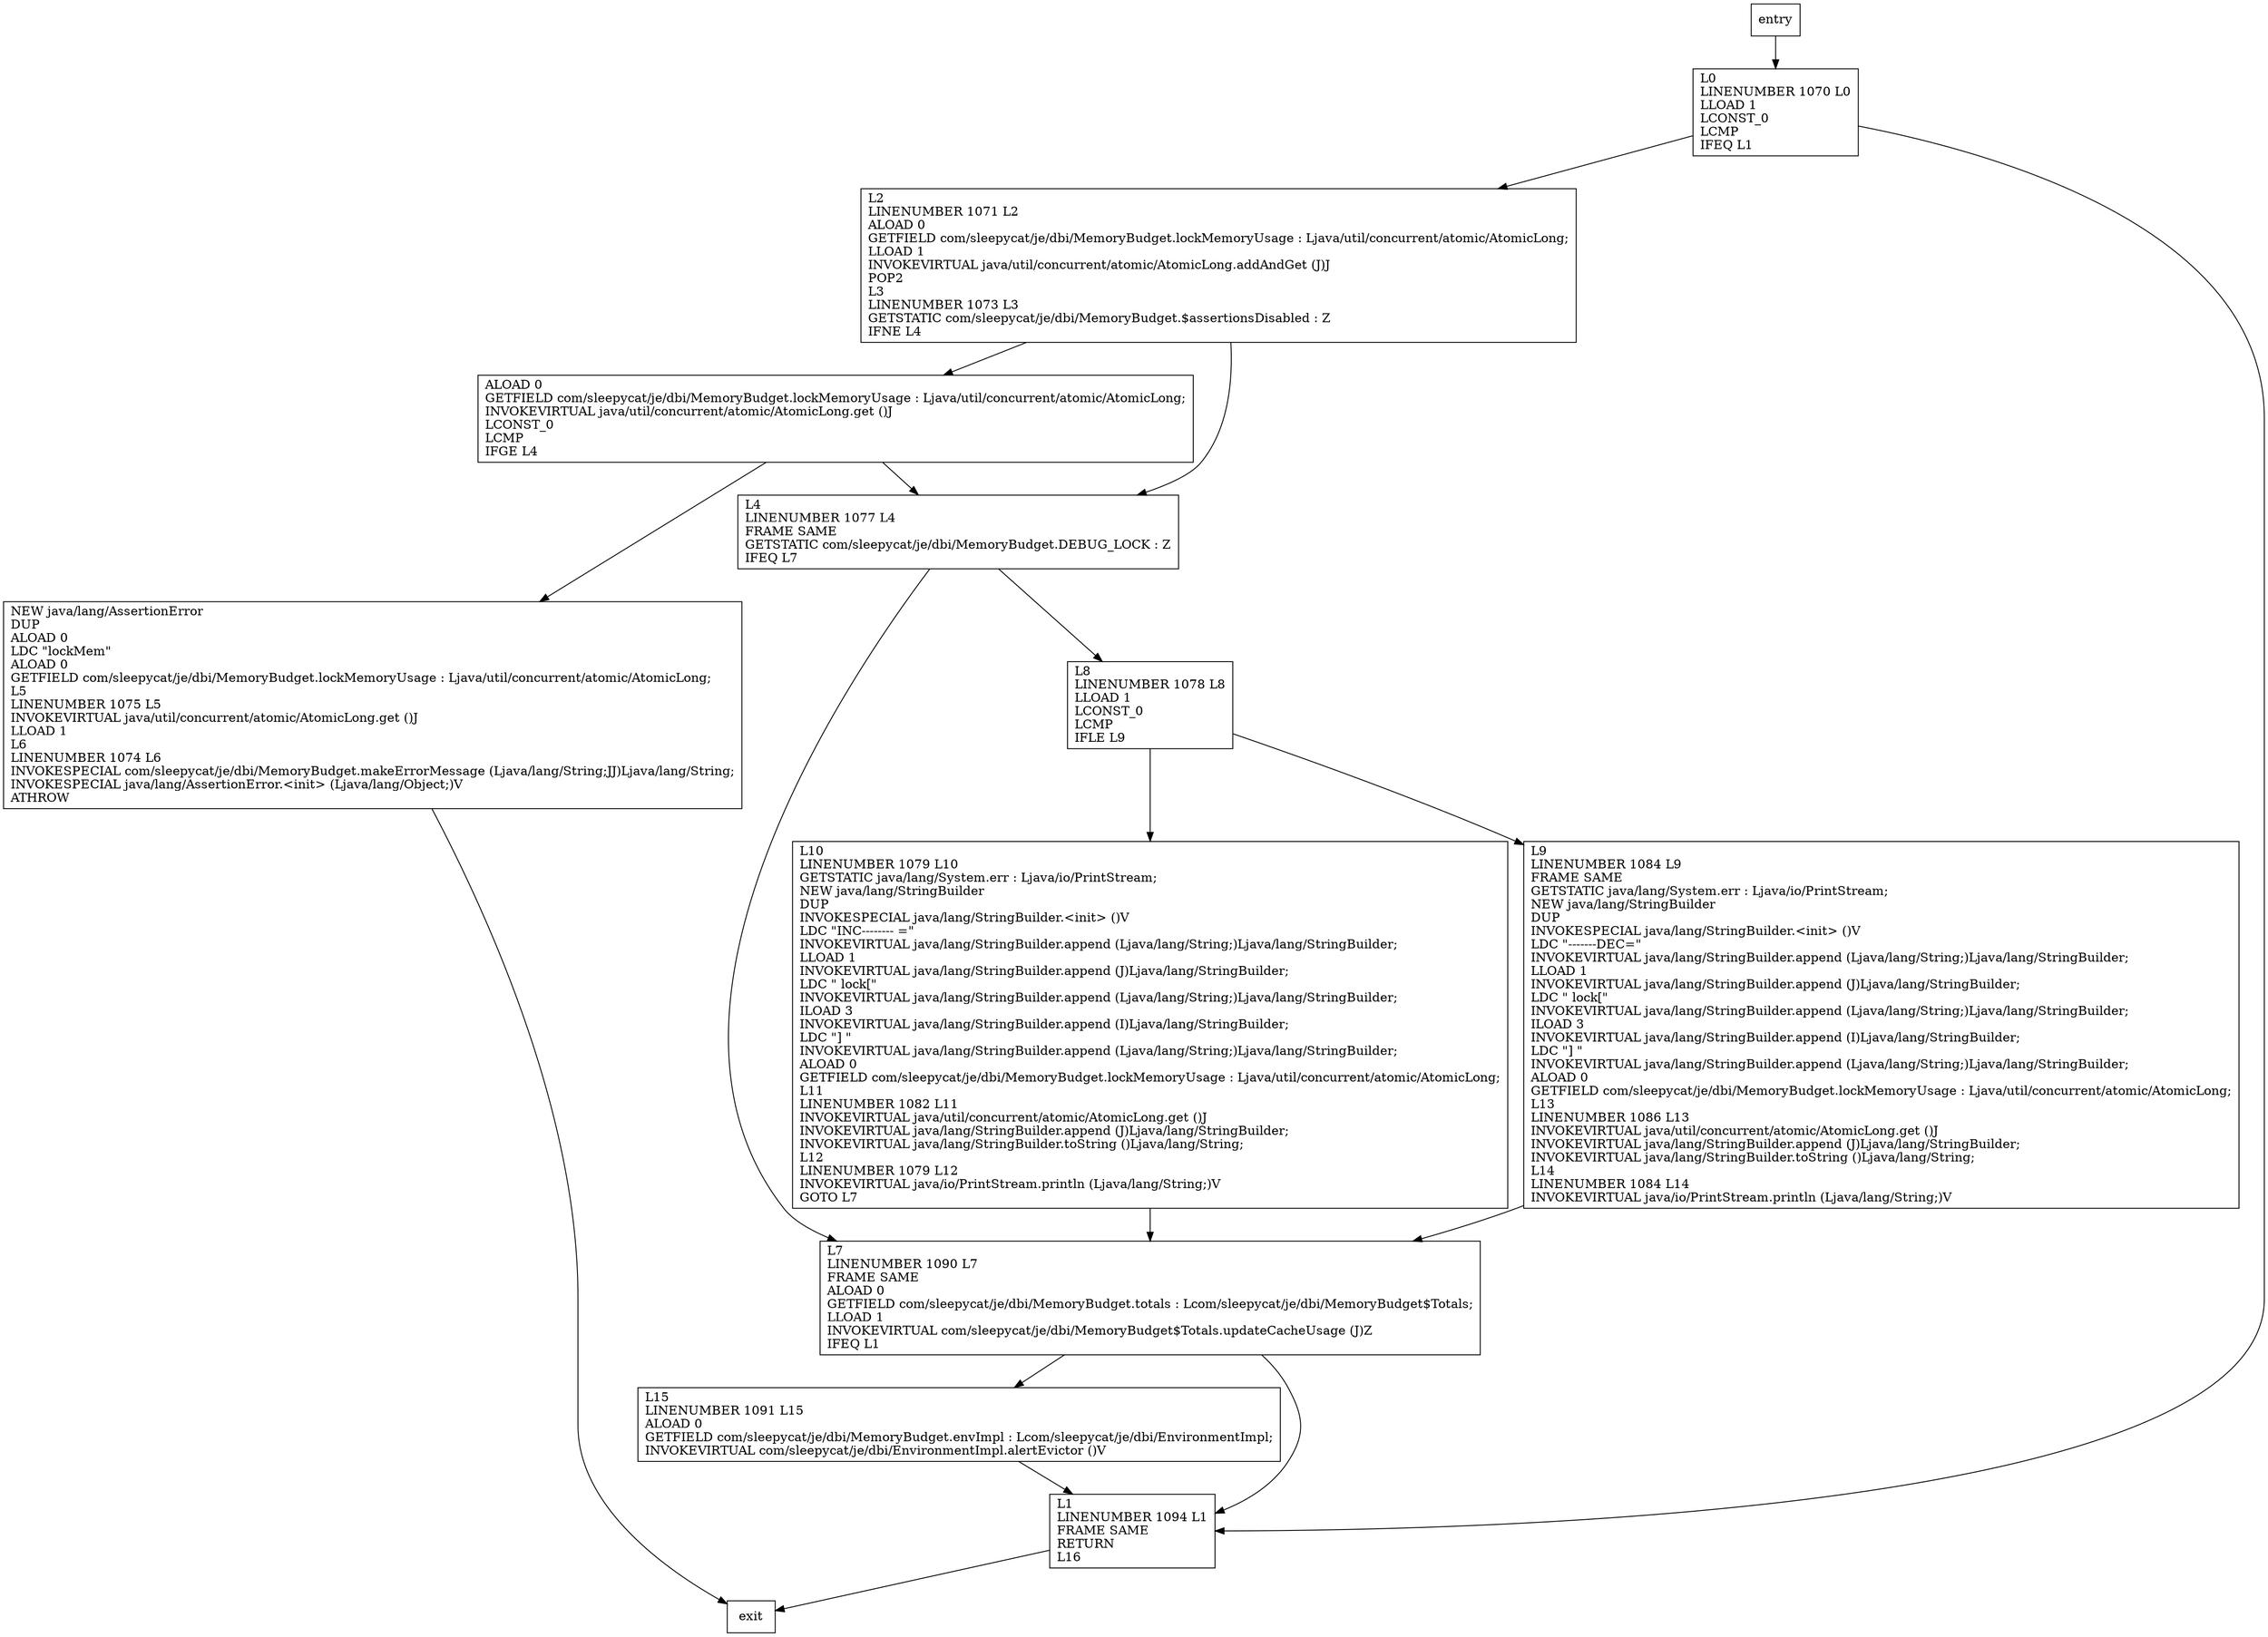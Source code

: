 digraph updateLockMemoryUsage {
node [shape=record];
417595956 [label="L0\lLINENUMBER 1070 L0\lLLOAD 1\lLCONST_0\lLCMP\lIFEQ L1\l"];
903791821 [label="L15\lLINENUMBER 1091 L15\lALOAD 0\lGETFIELD com/sleepycat/je/dbi/MemoryBudget.envImpl : Lcom/sleepycat/je/dbi/EnvironmentImpl;\lINVOKEVIRTUAL com/sleepycat/je/dbi/EnvironmentImpl.alertEvictor ()V\l"];
2147022230 [label="L2\lLINENUMBER 1071 L2\lALOAD 0\lGETFIELD com/sleepycat/je/dbi/MemoryBudget.lockMemoryUsage : Ljava/util/concurrent/atomic/AtomicLong;\lLLOAD 1\lINVOKEVIRTUAL java/util/concurrent/atomic/AtomicLong.addAndGet (J)J\lPOP2\lL3\lLINENUMBER 1073 L3\lGETSTATIC com/sleepycat/je/dbi/MemoryBudget.$assertionsDisabled : Z\lIFNE L4\l"];
1123843941 [label="L4\lLINENUMBER 1077 L4\lFRAME SAME\lGETSTATIC com/sleepycat/je/dbi/MemoryBudget.DEBUG_LOCK : Z\lIFEQ L7\l"];
1835224734 [label="L9\lLINENUMBER 1084 L9\lFRAME SAME\lGETSTATIC java/lang/System.err : Ljava/io/PrintStream;\lNEW java/lang/StringBuilder\lDUP\lINVOKESPECIAL java/lang/StringBuilder.\<init\> ()V\lLDC \"-------DEC=\"\lINVOKEVIRTUAL java/lang/StringBuilder.append (Ljava/lang/String;)Ljava/lang/StringBuilder;\lLLOAD 1\lINVOKEVIRTUAL java/lang/StringBuilder.append (J)Ljava/lang/StringBuilder;\lLDC \" lock[\"\lINVOKEVIRTUAL java/lang/StringBuilder.append (Ljava/lang/String;)Ljava/lang/StringBuilder;\lILOAD 3\lINVOKEVIRTUAL java/lang/StringBuilder.append (I)Ljava/lang/StringBuilder;\lLDC \"] \"\lINVOKEVIRTUAL java/lang/StringBuilder.append (Ljava/lang/String;)Ljava/lang/StringBuilder;\lALOAD 0\lGETFIELD com/sleepycat/je/dbi/MemoryBudget.lockMemoryUsage : Ljava/util/concurrent/atomic/AtomicLong;\lL13\lLINENUMBER 1086 L13\lINVOKEVIRTUAL java/util/concurrent/atomic/AtomicLong.get ()J\lINVOKEVIRTUAL java/lang/StringBuilder.append (J)Ljava/lang/StringBuilder;\lINVOKEVIRTUAL java/lang/StringBuilder.toString ()Ljava/lang/String;\lL14\lLINENUMBER 1084 L14\lINVOKEVIRTUAL java/io/PrintStream.println (Ljava/lang/String;)V\l"];
514079158 [label="L7\lLINENUMBER 1090 L7\lFRAME SAME\lALOAD 0\lGETFIELD com/sleepycat/je/dbi/MemoryBudget.totals : Lcom/sleepycat/je/dbi/MemoryBudget$Totals;\lLLOAD 1\lINVOKEVIRTUAL com/sleepycat/je/dbi/MemoryBudget$Totals.updateCacheUsage (J)Z\lIFEQ L1\l"];
419653703 [label="L10\lLINENUMBER 1079 L10\lGETSTATIC java/lang/System.err : Ljava/io/PrintStream;\lNEW java/lang/StringBuilder\lDUP\lINVOKESPECIAL java/lang/StringBuilder.\<init\> ()V\lLDC \"INC-------- =\"\lINVOKEVIRTUAL java/lang/StringBuilder.append (Ljava/lang/String;)Ljava/lang/StringBuilder;\lLLOAD 1\lINVOKEVIRTUAL java/lang/StringBuilder.append (J)Ljava/lang/StringBuilder;\lLDC \" lock[\"\lINVOKEVIRTUAL java/lang/StringBuilder.append (Ljava/lang/String;)Ljava/lang/StringBuilder;\lILOAD 3\lINVOKEVIRTUAL java/lang/StringBuilder.append (I)Ljava/lang/StringBuilder;\lLDC \"] \"\lINVOKEVIRTUAL java/lang/StringBuilder.append (Ljava/lang/String;)Ljava/lang/StringBuilder;\lALOAD 0\lGETFIELD com/sleepycat/je/dbi/MemoryBudget.lockMemoryUsage : Ljava/util/concurrent/atomic/AtomicLong;\lL11\lLINENUMBER 1082 L11\lINVOKEVIRTUAL java/util/concurrent/atomic/AtomicLong.get ()J\lINVOKEVIRTUAL java/lang/StringBuilder.append (J)Ljava/lang/StringBuilder;\lINVOKEVIRTUAL java/lang/StringBuilder.toString ()Ljava/lang/String;\lL12\lLINENUMBER 1079 L12\lINVOKEVIRTUAL java/io/PrintStream.println (Ljava/lang/String;)V\lGOTO L7\l"];
2058432684 [label="ALOAD 0\lGETFIELD com/sleepycat/je/dbi/MemoryBudget.lockMemoryUsage : Ljava/util/concurrent/atomic/AtomicLong;\lINVOKEVIRTUAL java/util/concurrent/atomic/AtomicLong.get ()J\lLCONST_0\lLCMP\lIFGE L4\l"];
124677962 [label="NEW java/lang/AssertionError\lDUP\lALOAD 0\lLDC \"lockMem\"\lALOAD 0\lGETFIELD com/sleepycat/je/dbi/MemoryBudget.lockMemoryUsage : Ljava/util/concurrent/atomic/AtomicLong;\lL5\lLINENUMBER 1075 L5\lINVOKEVIRTUAL java/util/concurrent/atomic/AtomicLong.get ()J\lLLOAD 1\lL6\lLINENUMBER 1074 L6\lINVOKESPECIAL com/sleepycat/je/dbi/MemoryBudget.makeErrorMessage (Ljava/lang/String;JJ)Ljava/lang/String;\lINVOKESPECIAL java/lang/AssertionError.\<init\> (Ljava/lang/Object;)V\lATHROW\l"];
1065516660 [label="L8\lLINENUMBER 1078 L8\lLLOAD 1\lLCONST_0\lLCMP\lIFLE L9\l"];
2058412610 [label="L1\lLINENUMBER 1094 L1\lFRAME SAME\lRETURN\lL16\l"];
entry;
exit;
417595956 -> 2147022230
417595956 -> 2058412610
903791821 -> 2058412610
2147022230 -> 1123843941
2147022230 -> 2058432684
1123843941 -> 514079158
1123843941 -> 1065516660
514079158 -> 903791821
514079158 -> 2058412610
419653703 -> 514079158
2058432684 -> 1123843941
2058432684 -> 124677962
124677962 -> exit
2058412610 -> exit
entry -> 417595956
1835224734 -> 514079158
1065516660 -> 1835224734
1065516660 -> 419653703
}
